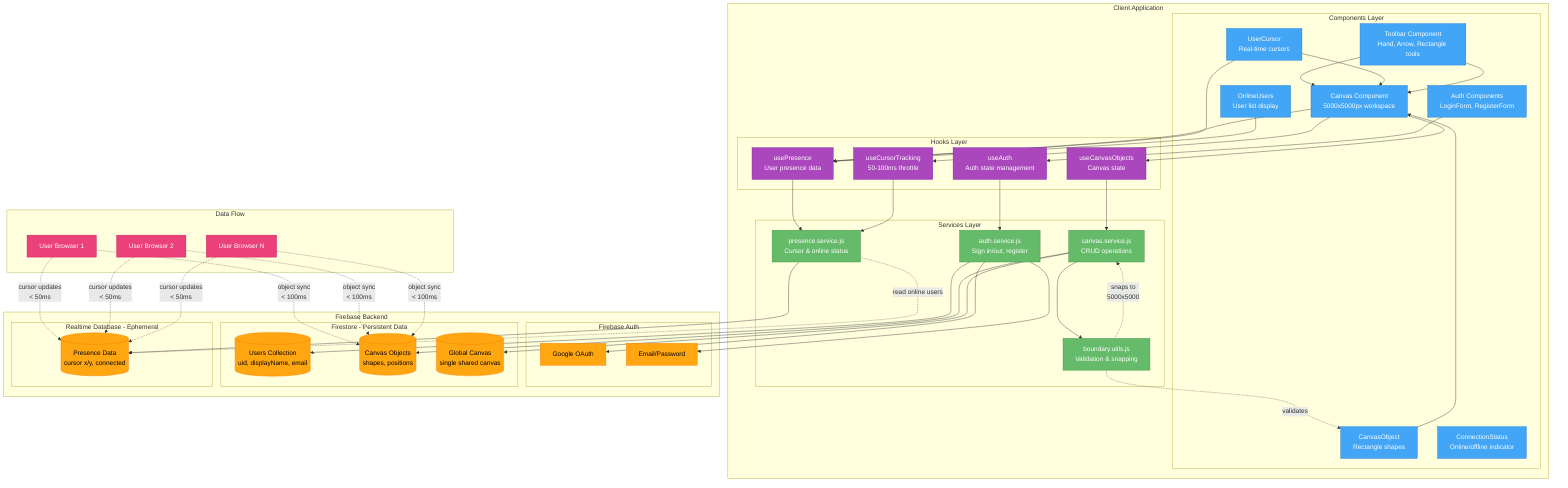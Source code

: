 graph TB
    subgraph "Client Application"
        subgraph "Components Layer"
            Auth[Auth Components<br/>LoginForm, RegisterForm]
            Canvas[Canvas Component<br/>5000x5000px workspace]
            Toolbar[Toolbar Component<br/>Hand, Arrow, Rectangle tools]
            Objects[CanvasObject<br/>Rectangle shapes]
            Cursors[UserCursor<br/>Real-time cursors]
            Presence[OnlineUsers<br/>User list display]
            Status[ConnectionStatus<br/>Online/offline indicator]
        end
        
        subgraph "Hooks Layer"
            useAuth[useAuth<br/>Auth state management]
            usePresence[usePresence<br/>User presence data]
            useCursor[useCursorTracking<br/>50-100ms throttle]
            useObjects[useCanvasObjects<br/>Canvas state]
        end
        
        subgraph "Services Layer"
            AuthService[auth.service.js<br/>Sign in/out, register]
            PresenceService[presence.service.js<br/>Cursor & online status]
            CanvasService[canvas.service.js<br/>CRUD operations]
            BoundaryUtils[boundary.utils.js<br/>Validation & snapping]
        end
    end
    
    subgraph "Firebase Backend"
        subgraph "Firebase Auth"
            GoogleAuth[Google OAuth]
            EmailAuth[Email/Password]
        end
        
        subgraph "Firestore - Persistent Data"
            Users[(Users Collection<br/>uid, displayName, email)]
            CanvasObjects[(Canvas Objects<br/>shapes, positions)]
            GlobalCanvas[(Global Canvas<br/>single shared canvas)]
        end
        
        subgraph "Realtime Database - Ephemeral"
            CursorData[(Presence Data<br/>cursor x/y, connected)]
        end
    end
    
    subgraph "Data Flow"
        direction LR
        Client1[User Browser 1]
        Client2[User Browser 2]
        Client3[User Browser N]
    end
    
    %% Component connections
    Auth --> useAuth
    Canvas --> useObjects
    Canvas --> useCursor
    Canvas --> usePresence
    Toolbar --> Canvas
    Cursors --> usePresence
    Presence --> usePresence
    
    %% Hook to Service connections
    useAuth --> AuthService
    usePresence --> PresenceService
    useCursor --> PresenceService
    useObjects --> CanvasService
    
    %% Service to Firebase connections
    AuthService --> GoogleAuth
    AuthService --> EmailAuth
    AuthService --> Users
    
    PresenceService --> CursorData
    PresenceService -.->|read online users| CursorData
    
    CanvasService --> CanvasObjects
    CanvasService --> GlobalCanvas
    CanvasService --> BoundaryUtils
    
    %% Real-time sync between clients
    Client1 -.->|cursor updates<br/>< 50ms| CursorData
    Client2 -.->|cursor updates<br/>< 50ms| CursorData
    Client3 -.->|cursor updates<br/>< 50ms| CursorData
    
    Client1 -.->|object sync<br/>< 100ms| CanvasObjects
    Client2 -.->|object sync<br/>< 100ms| CanvasObjects
    Client3 -.->|object sync<br/>< 100ms| CanvasObjects
    
    %% Canvas rendering with toolbar
    Objects --> Canvas
    Cursors --> Canvas
    Toolbar --> Canvas
    
    %% Tool interactions
    BoundaryUtils -.->|validates| Objects
    BoundaryUtils -.->|snaps to<br/>5000x5000| CanvasService
    
    %% Styling
    classDef firebase fill:#FFA611,stroke:#F57C00,color:#000
    classDef component fill:#42A5F5,stroke:#1976D2,color:#fff
    classDef service fill:#66BB6A,stroke:#388E3C,color:#fff
    classDef hook fill:#AB47BC,stroke:#7B1FA2,color:#fff
    classDef client fill:#EC407A,stroke:#C2185B,color:#fff
    
    class GoogleAuth,EmailAuth,Users,CanvasObjects,GlobalCanvas,CursorData firebase
    class Auth,Canvas,Toolbar,Objects,Cursors,Presence,Status component
    class AuthService,PresenceService,CanvasService,BoundaryUtils service
    class useAuth,usePresence,useCursor,useObjects hook
    class Client1,Client2,Client3 client